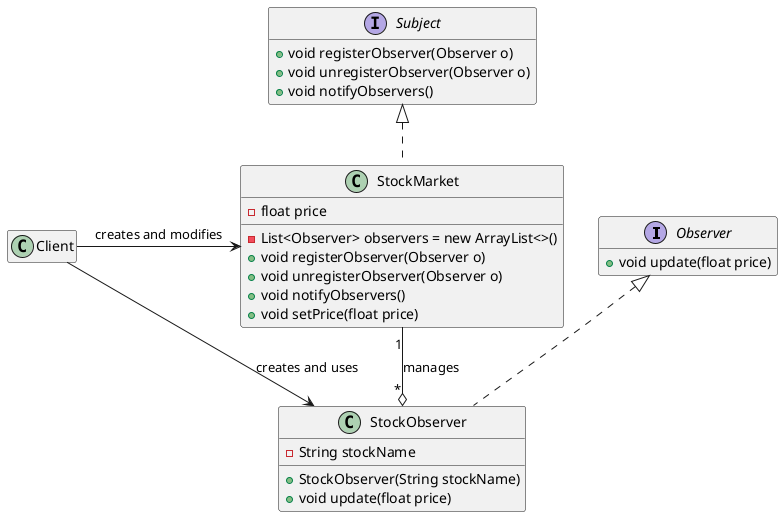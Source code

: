 @startuml
hide empty members

interface Observer {
    +void update(float price)
}

class StockObserver implements Observer {
    -String stockName
    +StockObserver(String stockName)
    +void update(float price)
}

interface Subject {
    +void registerObserver(Observer o)
    +void unregisterObserver(Observer o)
    +void notifyObservers()
}

class StockMarket implements Subject {
    -List<Observer> observers = new ArrayList<>()
    -float price
    +void registerObserver(Observer o)
    +void unregisterObserver(Observer o)
    +void notifyObservers()
    +void setPrice(float price)
}

StockMarket "1" --o "*" StockObserver : manages
Client --right> StockMarket: creates and modifies
Client --right> StockObserver: creates and uses

@enduml
